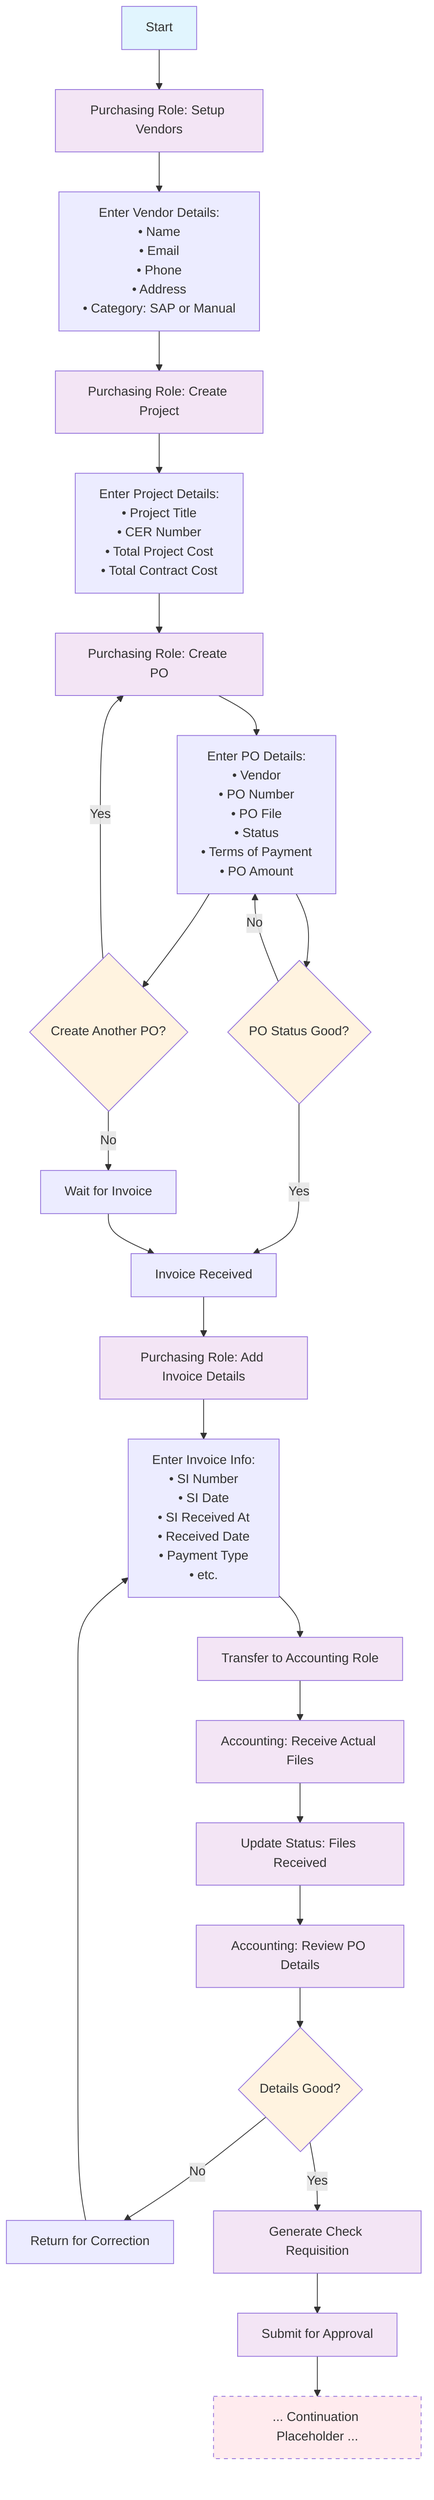 flowchart TD
    A[Start] --> B[Purchasing Role: Setup Vendors]
    B --> B1[Enter Vendor Details:<br/>• Name<br/>• Email<br/>• Phone<br/>• Address<br/>• Category: SAP or Manual]

B1 --> C[Purchasing Role: Create Project]
C --> C1[Enter Project Details:<br/>• Project Title<br/>• CER Number<br/>• Total Project Cost<br/>• Total Contract Cost]

C1 --> D[Purchasing Role: Create PO]
D --> D1[Enter PO Details:<br/>• Vendor<br/>• PO Number<br/>• PO File<br/>• Status<br/>• Terms of Payment<br/>• PO Amount]

D1 --> E{PO Status Good?}
E -->|No| D1
E -->|Yes| F[Invoice Received]

F --> G[Purchasing Role: Add Invoice Details]
G --> G1[Enter Invoice Info:<br/>• SI Number<br/>• SI Date<br/>• SI Received At<br/>• Received Date<br/>• Payment Type<br/>• etc.]

G1 --> H[Transfer to Accounting Role]
H --> I[Accounting: Receive Actual Files]
I --> J[Update Status: Files Received]

J --> K[Accounting: Review PO Details]
K --> L{Details Good?}
L -->|No| M[Return for Correction]
M --> G1
L -->|Yes| N[Generate Check Requisition]

N --> O[Submit for Approval]
O --> P[... Continuation Placeholder ...]

%% Additional PO Creation Branch
D1 --> Q{Create Another PO?}
Q -->|Yes| D
Q -->|No| R[Wait for Invoice]
R --> F


%% Styling
classDef startEnd fill:#e1f5fe
classDef process fill:#f3e5f5
classDef decision fill:#fff3e0
classDef placeholder fill:#ffebee,stroke-dasharray: 5 5

class A,P startEnd
class B,C,D,G,H,I,J,K,N,O process
class E,L,Q decision
class P placeholder
